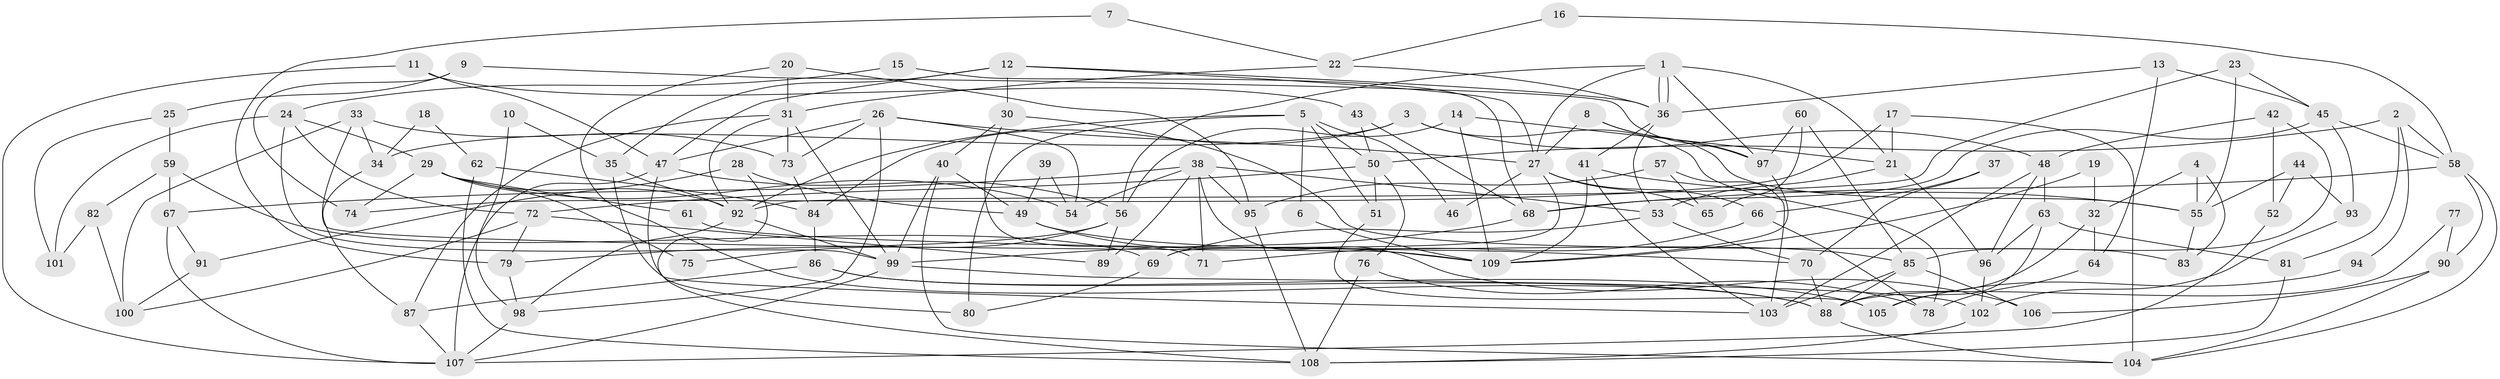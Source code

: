 // Generated by graph-tools (version 1.1) at 2025/26/03/09/25 03:26:12]
// undirected, 109 vertices, 218 edges
graph export_dot {
graph [start="1"]
  node [color=gray90,style=filled];
  1;
  2;
  3;
  4;
  5;
  6;
  7;
  8;
  9;
  10;
  11;
  12;
  13;
  14;
  15;
  16;
  17;
  18;
  19;
  20;
  21;
  22;
  23;
  24;
  25;
  26;
  27;
  28;
  29;
  30;
  31;
  32;
  33;
  34;
  35;
  36;
  37;
  38;
  39;
  40;
  41;
  42;
  43;
  44;
  45;
  46;
  47;
  48;
  49;
  50;
  51;
  52;
  53;
  54;
  55;
  56;
  57;
  58;
  59;
  60;
  61;
  62;
  63;
  64;
  65;
  66;
  67;
  68;
  69;
  70;
  71;
  72;
  73;
  74;
  75;
  76;
  77;
  78;
  79;
  80;
  81;
  82;
  83;
  84;
  85;
  86;
  87;
  88;
  89;
  90;
  91;
  92;
  93;
  94;
  95;
  96;
  97;
  98;
  99;
  100;
  101;
  102;
  103;
  104;
  105;
  106;
  107;
  108;
  109;
  1 -- 36;
  1 -- 36;
  1 -- 27;
  1 -- 21;
  1 -- 56;
  1 -- 97;
  2 -- 58;
  2 -- 50;
  2 -- 81;
  2 -- 94;
  3 -- 48;
  3 -- 84;
  3 -- 34;
  3 -- 78;
  4 -- 83;
  4 -- 55;
  4 -- 32;
  5 -- 50;
  5 -- 92;
  5 -- 6;
  5 -- 46;
  5 -- 51;
  5 -- 80;
  6 -- 109;
  7 -- 79;
  7 -- 22;
  8 -- 55;
  8 -- 97;
  8 -- 27;
  9 -- 74;
  9 -- 97;
  9 -- 25;
  10 -- 98;
  10 -- 35;
  11 -- 107;
  11 -- 47;
  11 -- 43;
  12 -- 47;
  12 -- 27;
  12 -- 30;
  12 -- 35;
  12 -- 36;
  13 -- 36;
  13 -- 45;
  13 -- 64;
  14 -- 109;
  14 -- 56;
  14 -- 21;
  15 -- 68;
  15 -- 24;
  16 -- 58;
  16 -- 22;
  17 -- 104;
  17 -- 21;
  17 -- 74;
  18 -- 34;
  18 -- 62;
  19 -- 109;
  19 -- 32;
  20 -- 31;
  20 -- 88;
  20 -- 95;
  21 -- 53;
  21 -- 96;
  22 -- 31;
  22 -- 36;
  23 -- 45;
  23 -- 92;
  23 -- 55;
  24 -- 99;
  24 -- 72;
  24 -- 29;
  24 -- 101;
  25 -- 59;
  25 -- 101;
  26 -- 47;
  26 -- 27;
  26 -- 54;
  26 -- 73;
  26 -- 98;
  27 -- 69;
  27 -- 46;
  27 -- 65;
  27 -- 66;
  28 -- 108;
  28 -- 49;
  28 -- 91;
  29 -- 54;
  29 -- 61;
  29 -- 74;
  29 -- 75;
  29 -- 92;
  30 -- 71;
  30 -- 40;
  30 -- 83;
  31 -- 99;
  31 -- 73;
  31 -- 87;
  31 -- 92;
  32 -- 64;
  32 -- 88;
  33 -- 109;
  33 -- 34;
  33 -- 73;
  33 -- 100;
  34 -- 87;
  35 -- 92;
  35 -- 103;
  36 -- 41;
  36 -- 53;
  37 -- 70;
  37 -- 66;
  38 -- 53;
  38 -- 95;
  38 -- 54;
  38 -- 67;
  38 -- 71;
  38 -- 89;
  38 -- 106;
  39 -- 54;
  39 -- 49;
  40 -- 99;
  40 -- 49;
  40 -- 104;
  41 -- 103;
  41 -- 55;
  41 -- 109;
  42 -- 48;
  42 -- 85;
  42 -- 52;
  43 -- 50;
  43 -- 68;
  44 -- 55;
  44 -- 52;
  44 -- 93;
  45 -- 68;
  45 -- 58;
  45 -- 93;
  47 -- 80;
  47 -- 107;
  47 -- 56;
  48 -- 96;
  48 -- 63;
  48 -- 103;
  49 -- 85;
  49 -- 109;
  50 -- 51;
  50 -- 72;
  50 -- 76;
  51 -- 105;
  52 -- 107;
  53 -- 69;
  53 -- 70;
  55 -- 83;
  56 -- 75;
  56 -- 79;
  56 -- 89;
  57 -- 65;
  57 -- 103;
  57 -- 95;
  58 -- 104;
  58 -- 68;
  58 -- 90;
  59 -- 82;
  59 -- 67;
  59 -- 69;
  60 -- 97;
  60 -- 85;
  60 -- 65;
  61 -- 70;
  62 -- 84;
  62 -- 108;
  63 -- 96;
  63 -- 81;
  63 -- 105;
  64 -- 78;
  66 -- 78;
  66 -- 71;
  67 -- 91;
  67 -- 107;
  68 -- 99;
  69 -- 80;
  70 -- 88;
  72 -- 79;
  72 -- 89;
  72 -- 100;
  73 -- 84;
  76 -- 108;
  76 -- 78;
  77 -- 90;
  77 -- 88;
  79 -- 98;
  81 -- 108;
  82 -- 101;
  82 -- 100;
  84 -- 86;
  85 -- 103;
  85 -- 106;
  85 -- 88;
  86 -- 88;
  86 -- 87;
  86 -- 105;
  87 -- 107;
  88 -- 104;
  90 -- 104;
  90 -- 106;
  91 -- 100;
  92 -- 98;
  92 -- 99;
  93 -- 102;
  94 -- 105;
  95 -- 108;
  96 -- 102;
  97 -- 109;
  98 -- 107;
  99 -- 107;
  99 -- 102;
  102 -- 108;
}
